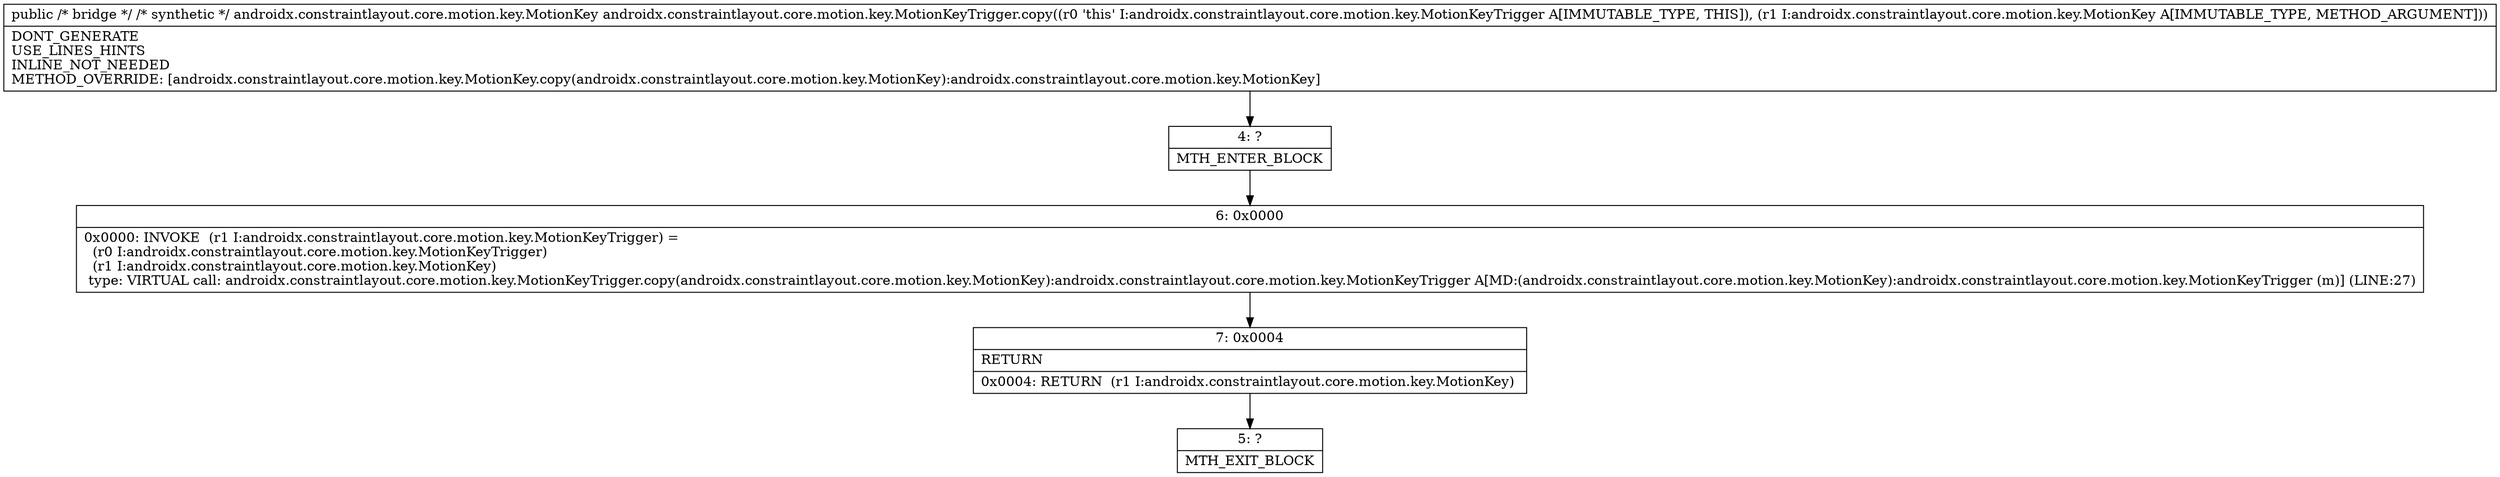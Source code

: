 digraph "CFG forandroidx.constraintlayout.core.motion.key.MotionKeyTrigger.copy(Landroidx\/constraintlayout\/core\/motion\/key\/MotionKey;)Landroidx\/constraintlayout\/core\/motion\/key\/MotionKey;" {
Node_4 [shape=record,label="{4\:\ ?|MTH_ENTER_BLOCK\l}"];
Node_6 [shape=record,label="{6\:\ 0x0000|0x0000: INVOKE  (r1 I:androidx.constraintlayout.core.motion.key.MotionKeyTrigger) = \l  (r0 I:androidx.constraintlayout.core.motion.key.MotionKeyTrigger)\l  (r1 I:androidx.constraintlayout.core.motion.key.MotionKey)\l type: VIRTUAL call: androidx.constraintlayout.core.motion.key.MotionKeyTrigger.copy(androidx.constraintlayout.core.motion.key.MotionKey):androidx.constraintlayout.core.motion.key.MotionKeyTrigger A[MD:(androidx.constraintlayout.core.motion.key.MotionKey):androidx.constraintlayout.core.motion.key.MotionKeyTrigger (m)] (LINE:27)\l}"];
Node_7 [shape=record,label="{7\:\ 0x0004|RETURN\l|0x0004: RETURN  (r1 I:androidx.constraintlayout.core.motion.key.MotionKey) \l}"];
Node_5 [shape=record,label="{5\:\ ?|MTH_EXIT_BLOCK\l}"];
MethodNode[shape=record,label="{public \/* bridge *\/ \/* synthetic *\/ androidx.constraintlayout.core.motion.key.MotionKey androidx.constraintlayout.core.motion.key.MotionKeyTrigger.copy((r0 'this' I:androidx.constraintlayout.core.motion.key.MotionKeyTrigger A[IMMUTABLE_TYPE, THIS]), (r1 I:androidx.constraintlayout.core.motion.key.MotionKey A[IMMUTABLE_TYPE, METHOD_ARGUMENT]))  | DONT_GENERATE\lUSE_LINES_HINTS\lINLINE_NOT_NEEDED\lMETHOD_OVERRIDE: [androidx.constraintlayout.core.motion.key.MotionKey.copy(androidx.constraintlayout.core.motion.key.MotionKey):androidx.constraintlayout.core.motion.key.MotionKey]\l}"];
MethodNode -> Node_4;Node_4 -> Node_6;
Node_6 -> Node_7;
Node_7 -> Node_5;
}

